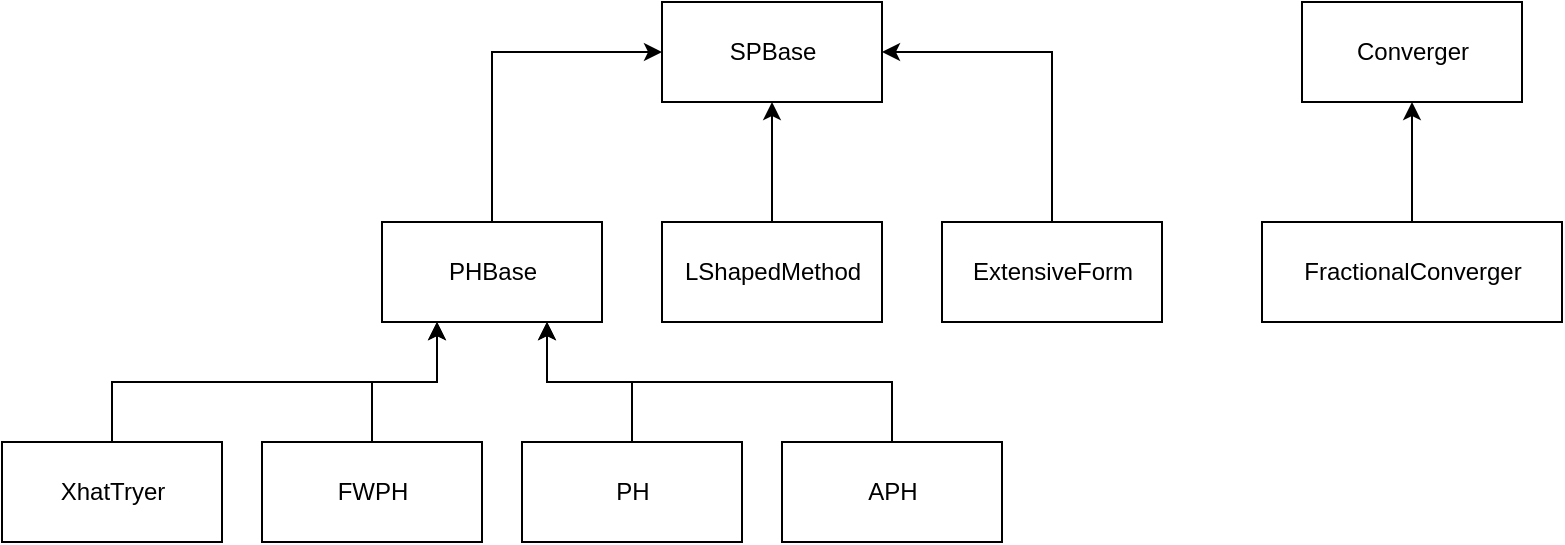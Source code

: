 <mxfile version="13.0.1" type="device"><diagram id="l8R9M9vDPOKsUkxh-XKZ" name="Page-1"><mxGraphModel dx="1357" dy="772" grid="1" gridSize="10" guides="1" tooltips="1" connect="1" arrows="1" fold="1" page="1" pageScale="1" pageWidth="1100" pageHeight="850" math="0" shadow="0"><root><mxCell id="0"/><mxCell id="1" parent="0"/><mxCell id="T-tZ3quxmnfvBN2kzZRf-1" value="SPBase" style="html=1;" vertex="1" parent="1"><mxGeometry x="430" y="260" width="110" height="50" as="geometry"/></mxCell><mxCell id="T-tZ3quxmnfvBN2kzZRf-9" style="edgeStyle=orthogonalEdgeStyle;rounded=0;orthogonalLoop=1;jettySize=auto;html=1;exitX=0.5;exitY=0;exitDx=0;exitDy=0;entryX=0;entryY=0.5;entryDx=0;entryDy=0;" edge="1" parent="1" source="T-tZ3quxmnfvBN2kzZRf-2" target="T-tZ3quxmnfvBN2kzZRf-1"><mxGeometry relative="1" as="geometry"/></mxCell><mxCell id="T-tZ3quxmnfvBN2kzZRf-2" value="PHBase" style="html=1;" vertex="1" parent="1"><mxGeometry x="290" y="370" width="110" height="50" as="geometry"/></mxCell><mxCell id="T-tZ3quxmnfvBN2kzZRf-10" style="edgeStyle=orthogonalEdgeStyle;rounded=0;orthogonalLoop=1;jettySize=auto;html=1;exitX=0.5;exitY=0;exitDx=0;exitDy=0;entryX=0.5;entryY=1;entryDx=0;entryDy=0;" edge="1" parent="1" source="T-tZ3quxmnfvBN2kzZRf-3" target="T-tZ3quxmnfvBN2kzZRf-1"><mxGeometry relative="1" as="geometry"/></mxCell><mxCell id="T-tZ3quxmnfvBN2kzZRf-3" value="LShapedMethod" style="html=1;" vertex="1" parent="1"><mxGeometry x="430" y="370" width="110" height="50" as="geometry"/></mxCell><mxCell id="T-tZ3quxmnfvBN2kzZRf-11" style="edgeStyle=orthogonalEdgeStyle;rounded=0;orthogonalLoop=1;jettySize=auto;html=1;exitX=0.5;exitY=0;exitDx=0;exitDy=0;entryX=1;entryY=0.5;entryDx=0;entryDy=0;" edge="1" parent="1" source="T-tZ3quxmnfvBN2kzZRf-4" target="T-tZ3quxmnfvBN2kzZRf-1"><mxGeometry relative="1" as="geometry"/></mxCell><mxCell id="T-tZ3quxmnfvBN2kzZRf-4" value="ExtensiveForm" style="html=1;" vertex="1" parent="1"><mxGeometry x="570" y="370" width="110" height="50" as="geometry"/></mxCell><mxCell id="T-tZ3quxmnfvBN2kzZRf-12" style="edgeStyle=orthogonalEdgeStyle;rounded=0;orthogonalLoop=1;jettySize=auto;html=1;entryX=0.25;entryY=1;entryDx=0;entryDy=0;exitX=0.5;exitY=0;exitDx=0;exitDy=0;" edge="1" parent="1" source="T-tZ3quxmnfvBN2kzZRf-5" target="T-tZ3quxmnfvBN2kzZRf-2"><mxGeometry relative="1" as="geometry"/></mxCell><mxCell id="T-tZ3quxmnfvBN2kzZRf-5" value="XhatTryer" style="html=1;" vertex="1" parent="1"><mxGeometry x="100" y="480" width="110" height="50" as="geometry"/></mxCell><mxCell id="T-tZ3quxmnfvBN2kzZRf-13" style="edgeStyle=orthogonalEdgeStyle;rounded=0;orthogonalLoop=1;jettySize=auto;html=1;entryX=0.25;entryY=1;entryDx=0;entryDy=0;" edge="1" parent="1" source="T-tZ3quxmnfvBN2kzZRf-6" target="T-tZ3quxmnfvBN2kzZRf-2"><mxGeometry relative="1" as="geometry"/></mxCell><mxCell id="T-tZ3quxmnfvBN2kzZRf-6" value="FWPH" style="html=1;" vertex="1" parent="1"><mxGeometry x="230" y="480" width="110" height="50" as="geometry"/></mxCell><mxCell id="T-tZ3quxmnfvBN2kzZRf-14" style="edgeStyle=orthogonalEdgeStyle;rounded=0;orthogonalLoop=1;jettySize=auto;html=1;entryX=0.75;entryY=1;entryDx=0;entryDy=0;exitX=0.5;exitY=0;exitDx=0;exitDy=0;" edge="1" parent="1" source="T-tZ3quxmnfvBN2kzZRf-7" target="T-tZ3quxmnfvBN2kzZRf-2"><mxGeometry relative="1" as="geometry"/></mxCell><mxCell id="T-tZ3quxmnfvBN2kzZRf-7" value="PH" style="html=1;" vertex="1" parent="1"><mxGeometry x="360" y="480" width="110" height="50" as="geometry"/></mxCell><mxCell id="T-tZ3quxmnfvBN2kzZRf-15" style="edgeStyle=orthogonalEdgeStyle;rounded=0;orthogonalLoop=1;jettySize=auto;html=1;entryX=0.75;entryY=1;entryDx=0;entryDy=0;exitX=0.5;exitY=0;exitDx=0;exitDy=0;" edge="1" parent="1" source="T-tZ3quxmnfvBN2kzZRf-8" target="T-tZ3quxmnfvBN2kzZRf-2"><mxGeometry relative="1" as="geometry"/></mxCell><mxCell id="T-tZ3quxmnfvBN2kzZRf-8" value="APH" style="html=1;" vertex="1" parent="1"><mxGeometry x="490" y="480" width="110" height="50" as="geometry"/></mxCell><mxCell id="T-tZ3quxmnfvBN2kzZRf-16" value="Converger" style="html=1;" vertex="1" parent="1"><mxGeometry x="750" y="260" width="110" height="50" as="geometry"/></mxCell><mxCell id="T-tZ3quxmnfvBN2kzZRf-18" style="edgeStyle=orthogonalEdgeStyle;rounded=0;orthogonalLoop=1;jettySize=auto;html=1;entryX=0.5;entryY=1;entryDx=0;entryDy=0;" edge="1" parent="1" source="T-tZ3quxmnfvBN2kzZRf-17" target="T-tZ3quxmnfvBN2kzZRf-16"><mxGeometry relative="1" as="geometry"/></mxCell><mxCell id="T-tZ3quxmnfvBN2kzZRf-17" value="FractionalConverger" style="html=1;" vertex="1" parent="1"><mxGeometry x="730" y="370" width="150" height="50" as="geometry"/></mxCell></root></mxGraphModel></diagram></mxfile>